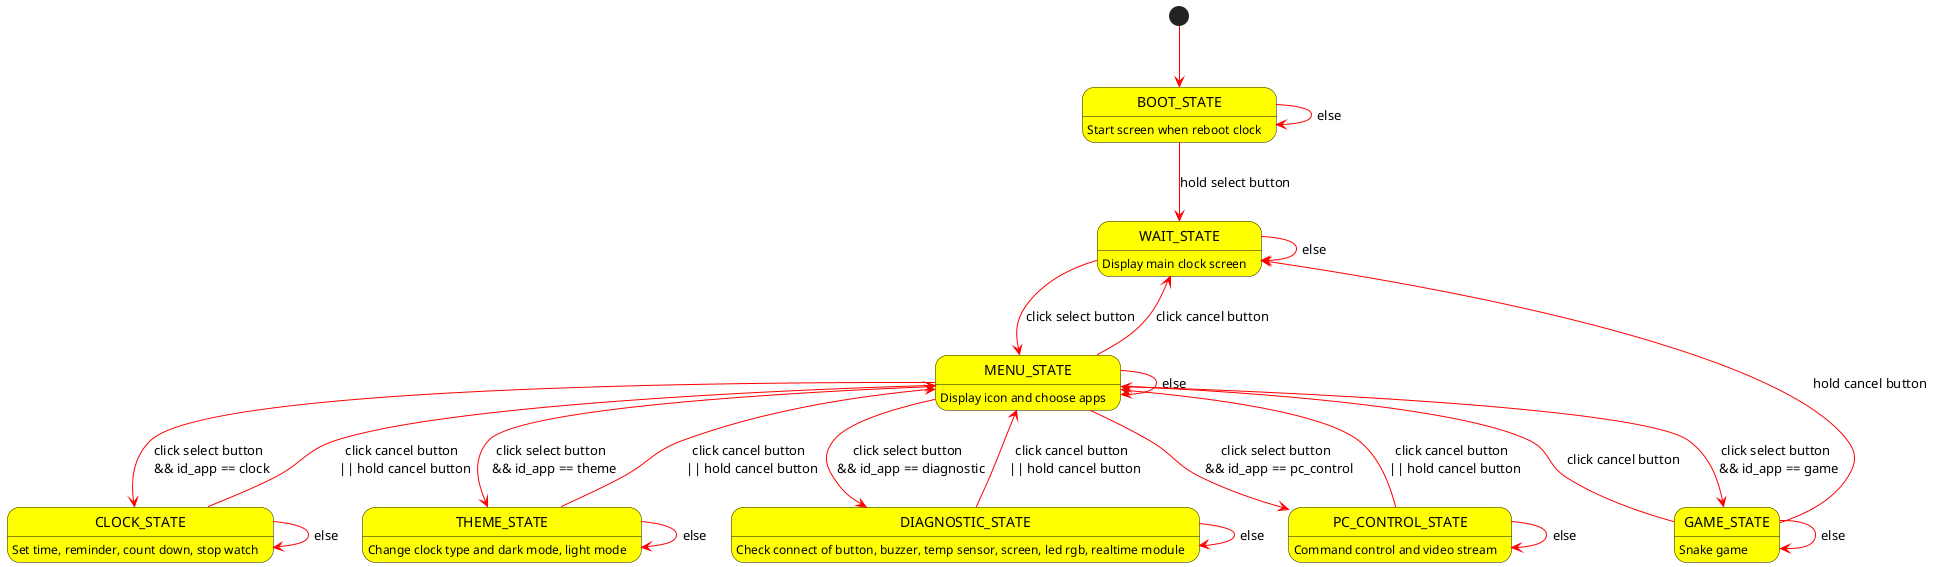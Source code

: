 @startuml 
skinparam arrowcolor red
skinparam stateBackgroundColor yellow  

[*] --> BOOT_STATE
BOOT_STATE: Start screen when reboot clock
WAIT_STATE: Display main clock screen
MENU_STATE: Display icon and choose apps
GAME_STATE: Snake game
CLOCK_STATE: Set time, reminder, count down, stop watch
THEME_STATE: Change clock type and dark mode, light mode
DIAGNOSTIC_STATE: Check connect of button, buzzer, temp sensor, screen, led rgb, realtime module
PC_CONTROL_STATE: Command control and video stream


BOOT_STATE --> BOOT_STATE: else
BOOT_STATE --> WAIT_STATE: hold select button

WAIT_STATE --> WAIT_STATE: else
WAIT_STATE --> MENU_STATE: click select button

MENU_STATE --> MENU_STATE: else
MENU_STATE --> GAME_STATE: click select button \n && id_app == game
MENU_STATE --> THEME_STATE: click select button \n && id_app == theme
MENU_STATE --> DIAGNOSTIC_STATE: click select button \n && id_app == diagnostic
MENU_STATE --> PC_CONTROL_STATE: click select button \n && id_app == pc_control
MENU_STATE --> CLOCK_STATE: click select button \n && id_app == clock

GAME_STATE --> MENU_STATE: click cancel button
GAME_STATE --> WAIT_STATE: hold cancel button

THEME_STATE --> MENU_STATE: click cancel button \n || hold cancel button
DIAGNOSTIC_STATE --> MENU_STATE: click cancel button \n || hold cancel button
CLOCK_STATE --> MENU_STATE: click cancel button \n || hold cancel button
PC_CONTROL_STATE --> MENU_STATE: click cancel button \n || hold cancel button

GAME_STATE --> GAME_STATE: else
THEME_STATE --> THEME_STATE: else
DIAGNOSTIC_STATE --> DIAGNOSTIC_STATE: else
CLOCK_STATE --> CLOCK_STATE: else
PC_CONTROL_STATE --> PC_CONTROL_STATE: else

MENU_STATE --> WAIT_STATE: click cancel button


@enduml
